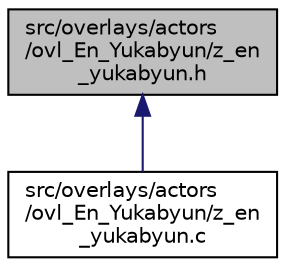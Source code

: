digraph "src/overlays/actors/ovl_En_Yukabyun/z_en_yukabyun.h"
{
 // LATEX_PDF_SIZE
  edge [fontname="Helvetica",fontsize="10",labelfontname="Helvetica",labelfontsize="10"];
  node [fontname="Helvetica",fontsize="10",shape=record];
  Node1 [label="src/overlays/actors\l/ovl_En_Yukabyun/z_en\l_yukabyun.h",height=0.2,width=0.4,color="black", fillcolor="grey75", style="filled", fontcolor="black",tooltip=" "];
  Node1 -> Node2 [dir="back",color="midnightblue",fontsize="10",style="solid",fontname="Helvetica"];
  Node2 [label="src/overlays/actors\l/ovl_En_Yukabyun/z_en\l_yukabyun.c",height=0.2,width=0.4,color="black", fillcolor="white", style="filled",URL="$d6/d35/z__en__yukabyun_8c.html",tooltip=" "];
}
